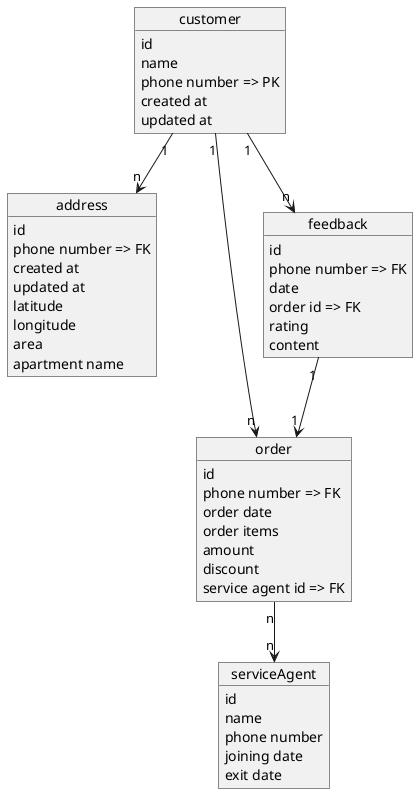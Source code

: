@startuml
object customer
customer : id
customer : name
customer : phone number => PK
customer : created at
customer : updated at

object address
address : id
address : phone number => FK
address : created at
address : updated at
address : latitude
address : longitude
address : area
address : apartment name

object order
order : id
order : phone number => FK
order : order date
order : order items
order : amount
order : discount
order : service agent id => FK

object feedback
feedback : id
feedback : phone number => FK
feedback : date
feedback : order id => FK
feedback : rating
feedback : content

object serviceAgent
serviceAgent : id
serviceAgent : name
serviceAgent : phone number
serviceAgent : joining date
serviceAgent : exit date

customer "1" --> "n" address
customer "1" --> "n" order
customer "1" --> "n" feedback
feedback "1" --> "1" order
order "n" --> "n" serviceAgent
@enduml